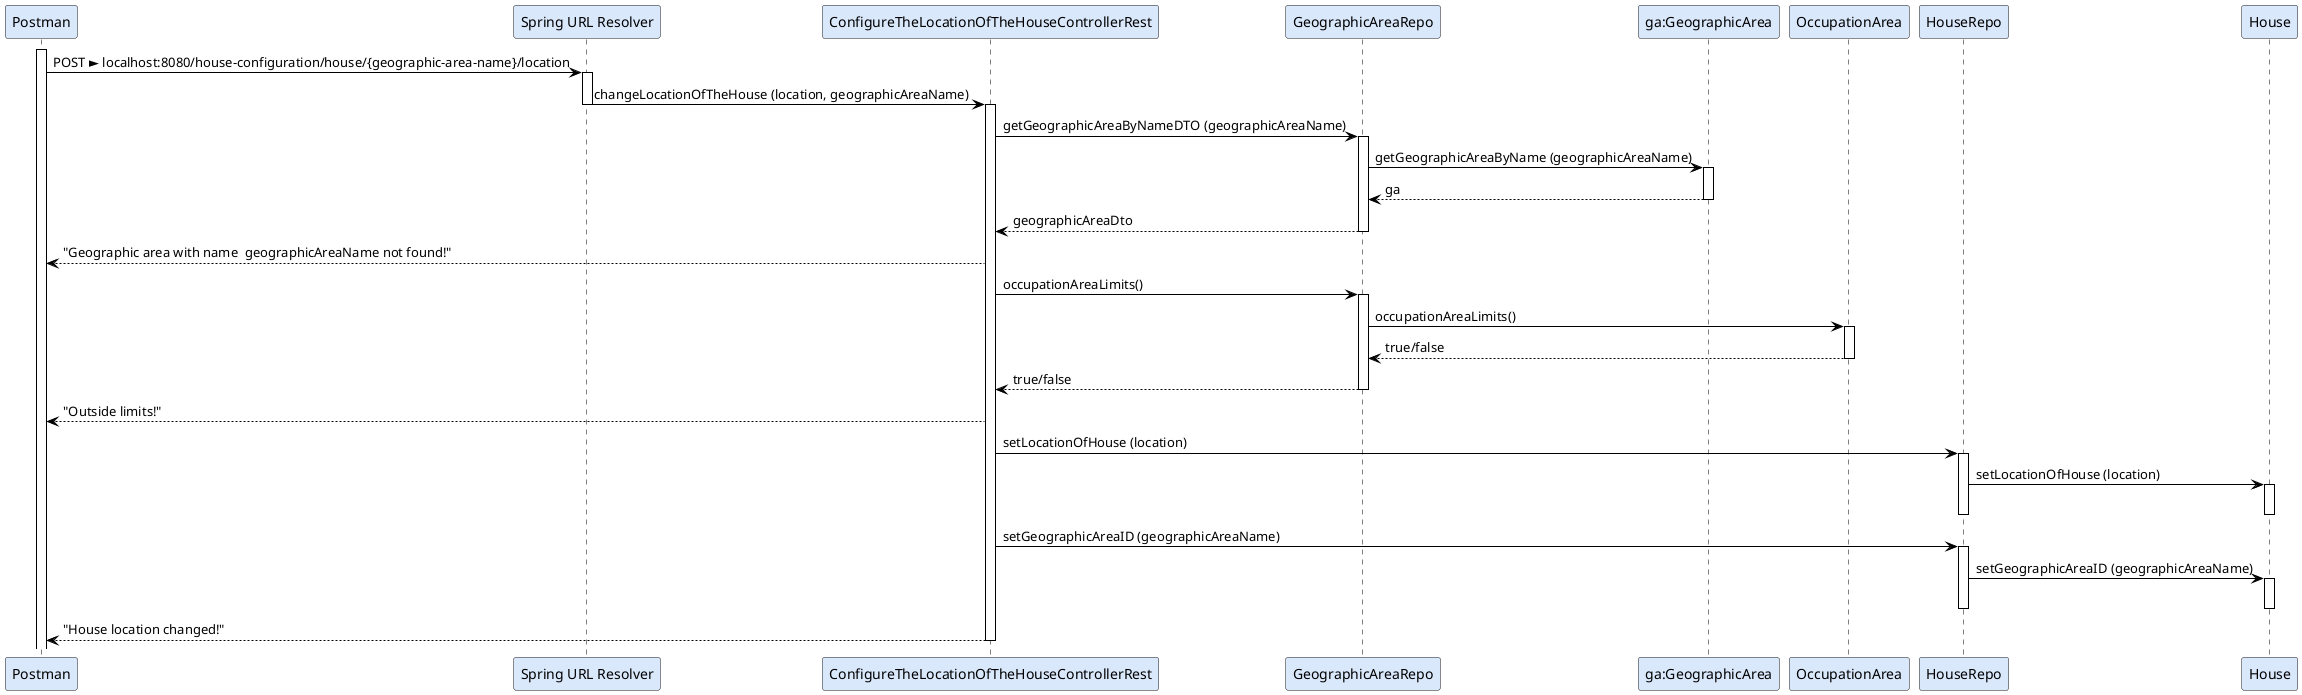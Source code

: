 @startuml
participant "Postman" as P #DAE8FC
participant "Spring URL Resolver" as S #DAE8FC
participant "ConfigureTheLocationOfTheHouseControllerRest" as C #DAE8FC
participant "GeographicAreaRepo" as GAR #DAE8FC
participant "ga:GeographicArea" as GA #DAE8FC
participant "OccupationArea" as OA #DAE8FC
participant "HouseRepo" as HR #DAE8FC
participant "House" as H #DAE8FC




skinparam actor {
	BorderColor 6C8EBF
}

skinparam participant {
	BorderColor 6C8EBF
}

skinparam shadowing false

skinparam sequence {
	ArrowColor BLACK
	ActorBorderColor DeepSkyBlue
	LifeLineBorderColor BLACK
}

activate P
P -> S : POST ► localhost:8080/house-configuration/house/{geographic-area-name}/location
activate S
S-> C : changeLocationOfTheHouse (location, geographicAreaName)
deactivate S
activate C

C -> GAR  :getGeographicAreaByNameDTO (geographicAreaName)
activate GAR
GAR -> GA :getGeographicAreaByName (geographicAreaName)
activate GA
GA --> GAR : ga
deactivate GA
GAR --> C : geographicAreaDto
deactivate GAR
C--> P : "Geographic area with name  geographicAreaName not found!"

C -> GAR :occupationAreaLimits()
activate GAR


GAR -> OA:occupationAreaLimits()
activate OA
OA --> GAR : true/false
deactivate OA
GAR --> C : true/false
deactivate GAR
C --> P : "Outside limits!"

C -> HR :setLocationOfHouse (location)
activate HR
HR -> H :setLocationOfHouse (location)
activate H
deactivate H
deactivate HR

C -> HR :setGeographicAreaID (geographicAreaName)
activate HR
HR -> H :setGeographicAreaID (geographicAreaName)
activate H
deactivate H
deactivate HR
C --> P:"House location changed!"
deactivate C\

@enduml